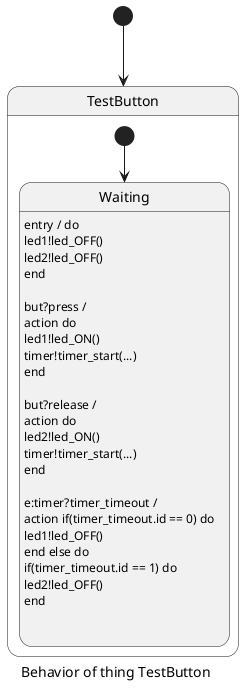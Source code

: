 @startuml
skinparam defaultTextAlignment left
caption Behavior of thing TestButton
[*] --> TestButton
state TestButton{
state Waiting{
	Waiting : entry / do \nled1!led_OFF()\nled2!led_OFF()\nend\n
	Waiting : but?press / \naction do \nled1!led_ON()\ntimer!timer_start(...)\nend\n
	Waiting : but?release / \naction do \nled2!led_ON()\ntimer!timer_start(...)\nend\n
	Waiting : e:timer?timer_timeout / \naction if(timer_timeout.id == 0) do\nled1!led_OFF()\nend else do\nif(timer_timeout.id == 1) do\nled2!led_OFF()\nend\n\n
}
[*] --> Waiting
}
@enduml

